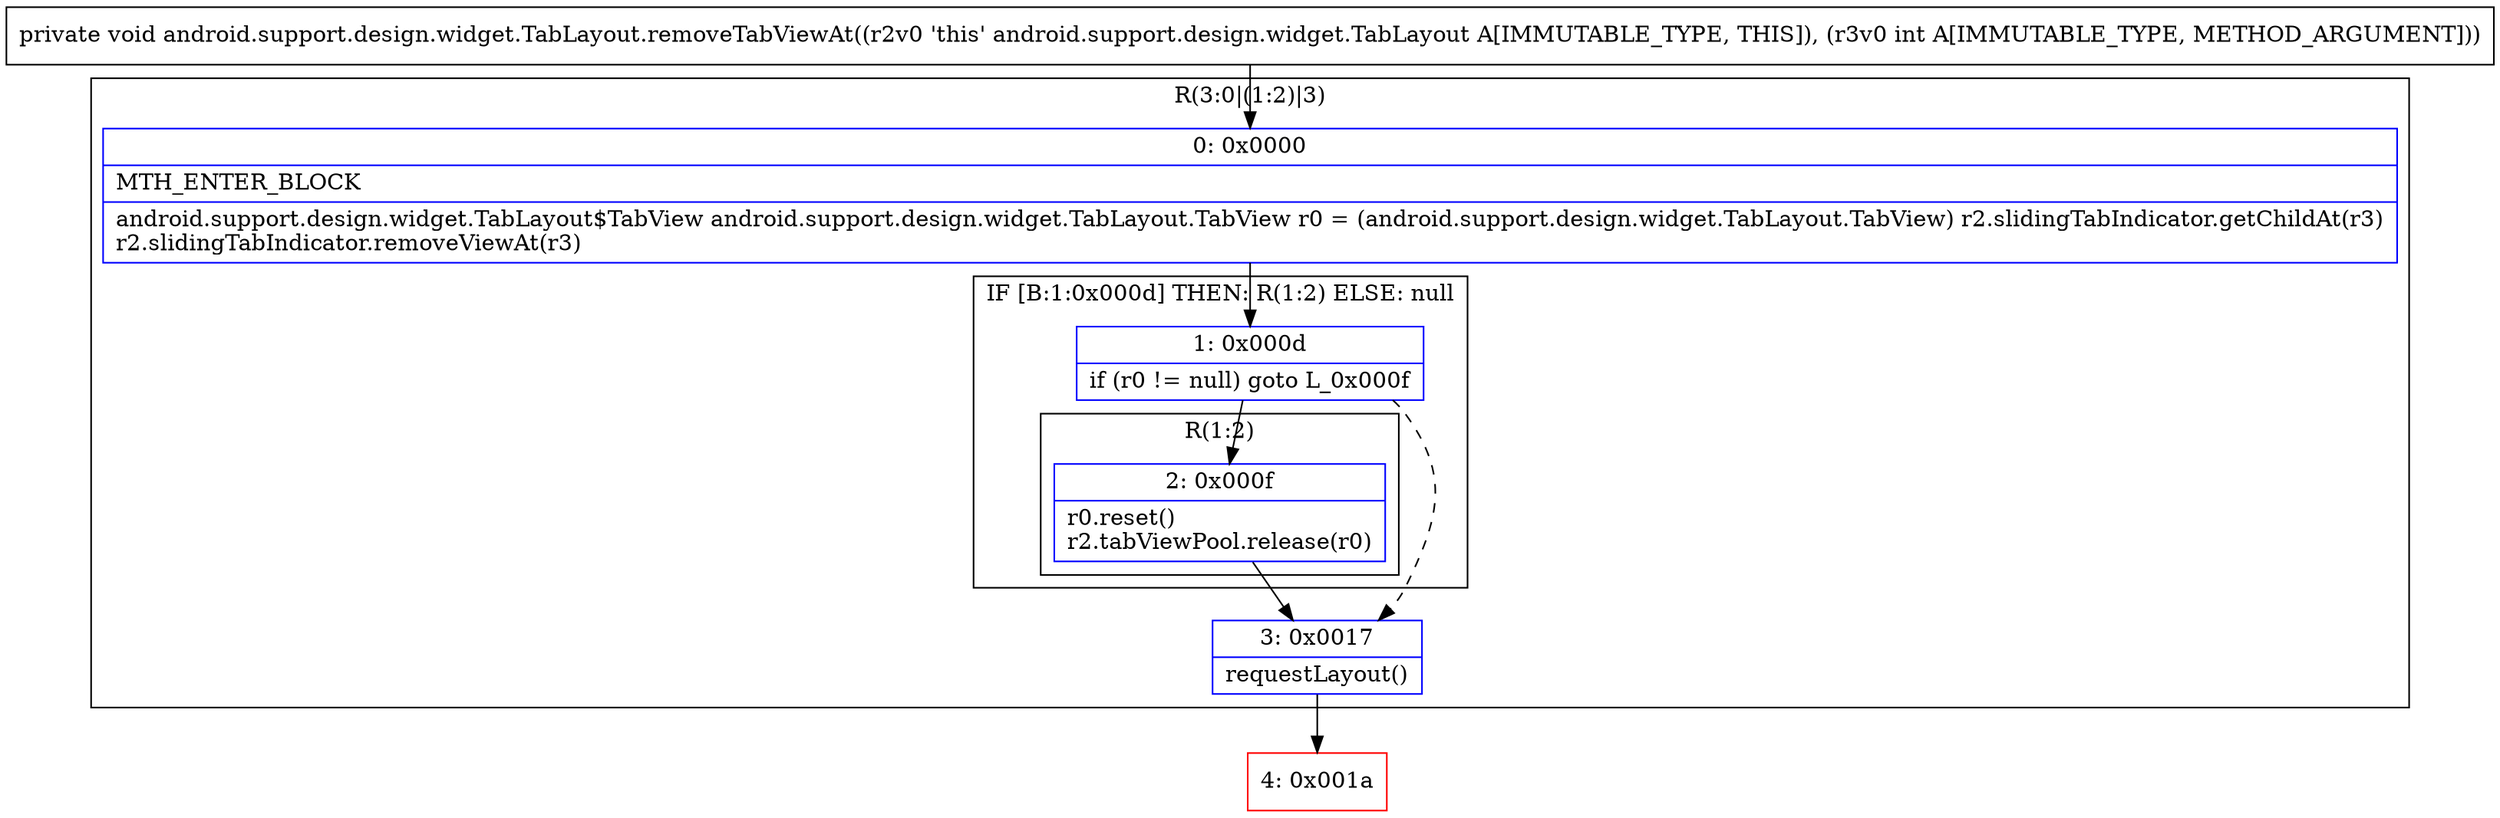 digraph "CFG forandroid.support.design.widget.TabLayout.removeTabViewAt(I)V" {
subgraph cluster_Region_1691838532 {
label = "R(3:0|(1:2)|3)";
node [shape=record,color=blue];
Node_0 [shape=record,label="{0\:\ 0x0000|MTH_ENTER_BLOCK\l|android.support.design.widget.TabLayout$TabView android.support.design.widget.TabLayout.TabView r0 = (android.support.design.widget.TabLayout.TabView) r2.slidingTabIndicator.getChildAt(r3)\lr2.slidingTabIndicator.removeViewAt(r3)\l}"];
subgraph cluster_IfRegion_73769365 {
label = "IF [B:1:0x000d] THEN: R(1:2) ELSE: null";
node [shape=record,color=blue];
Node_1 [shape=record,label="{1\:\ 0x000d|if (r0 != null) goto L_0x000f\l}"];
subgraph cluster_Region_1794339934 {
label = "R(1:2)";
node [shape=record,color=blue];
Node_2 [shape=record,label="{2\:\ 0x000f|r0.reset()\lr2.tabViewPool.release(r0)\l}"];
}
}
Node_3 [shape=record,label="{3\:\ 0x0017|requestLayout()\l}"];
}
Node_4 [shape=record,color=red,label="{4\:\ 0x001a}"];
MethodNode[shape=record,label="{private void android.support.design.widget.TabLayout.removeTabViewAt((r2v0 'this' android.support.design.widget.TabLayout A[IMMUTABLE_TYPE, THIS]), (r3v0 int A[IMMUTABLE_TYPE, METHOD_ARGUMENT])) }"];
MethodNode -> Node_0;
Node_0 -> Node_1;
Node_1 -> Node_2;
Node_1 -> Node_3[style=dashed];
Node_2 -> Node_3;
Node_3 -> Node_4;
}

